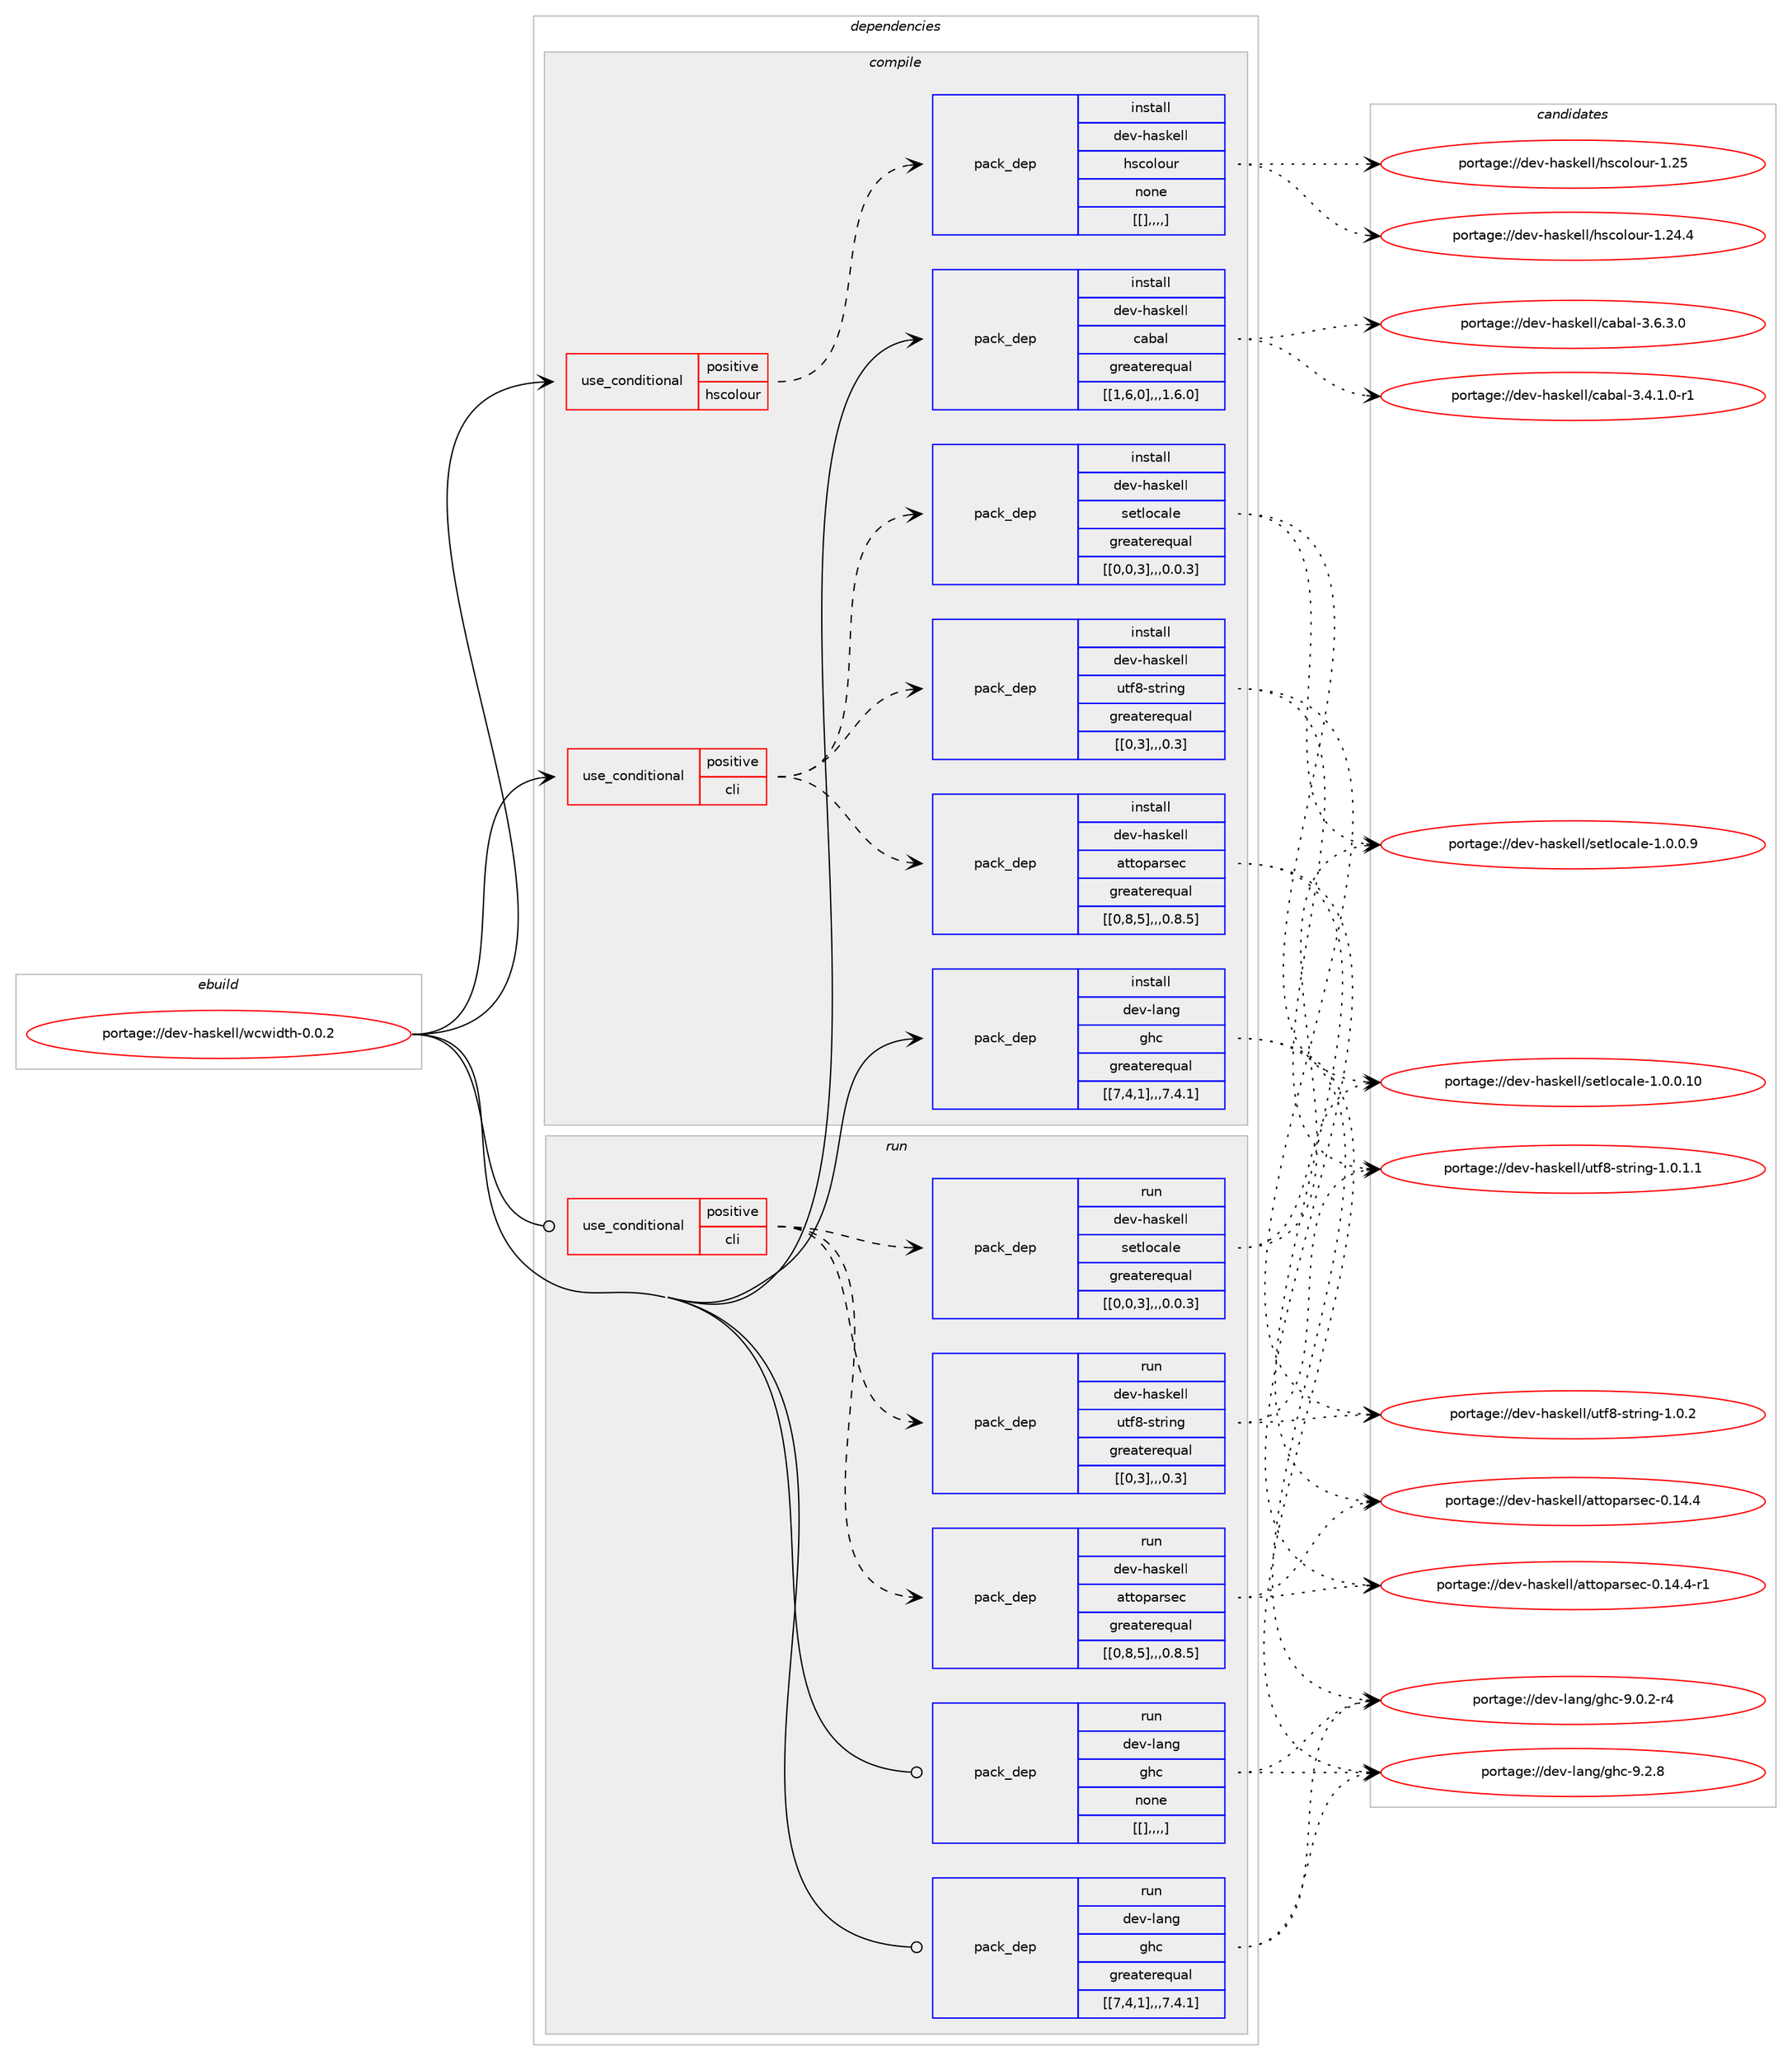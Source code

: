 digraph prolog {

# *************
# Graph options
# *************

newrank=true;
concentrate=true;
compound=true;
graph [rankdir=LR,fontname=Helvetica,fontsize=10,ranksep=1.5];#, ranksep=2.5, nodesep=0.2];
edge  [arrowhead=vee];
node  [fontname=Helvetica,fontsize=10];

# **********
# The ebuild
# **********

subgraph cluster_leftcol {
color=gray;
label=<<i>ebuild</i>>;
id [label="portage://dev-haskell/wcwidth-0.0.2", color=red, width=4, href="../dev-haskell/wcwidth-0.0.2.svg"];
}

# ****************
# The dependencies
# ****************

subgraph cluster_midcol {
color=gray;
label=<<i>dependencies</i>>;
subgraph cluster_compile {
fillcolor="#eeeeee";
style=filled;
label=<<i>compile</i>>;
subgraph cond21952 {
dependency91474 [label=<<TABLE BORDER="0" CELLBORDER="1" CELLSPACING="0" CELLPADDING="4"><TR><TD ROWSPAN="3" CELLPADDING="10">use_conditional</TD></TR><TR><TD>positive</TD></TR><TR><TD>cli</TD></TR></TABLE>>, shape=none, color=red];
subgraph pack68478 {
dependency91475 [label=<<TABLE BORDER="0" CELLBORDER="1" CELLSPACING="0" CELLPADDING="4" WIDTH="220"><TR><TD ROWSPAN="6" CELLPADDING="30">pack_dep</TD></TR><TR><TD WIDTH="110">install</TD></TR><TR><TD>dev-haskell</TD></TR><TR><TD>attoparsec</TD></TR><TR><TD>greaterequal</TD></TR><TR><TD>[[0,8,5],,,0.8.5]</TD></TR></TABLE>>, shape=none, color=blue];
}
dependency91474:e -> dependency91475:w [weight=20,style="dashed",arrowhead="vee"];
subgraph pack68479 {
dependency91476 [label=<<TABLE BORDER="0" CELLBORDER="1" CELLSPACING="0" CELLPADDING="4" WIDTH="220"><TR><TD ROWSPAN="6" CELLPADDING="30">pack_dep</TD></TR><TR><TD WIDTH="110">install</TD></TR><TR><TD>dev-haskell</TD></TR><TR><TD>setlocale</TD></TR><TR><TD>greaterequal</TD></TR><TR><TD>[[0,0,3],,,0.0.3]</TD></TR></TABLE>>, shape=none, color=blue];
}
dependency91474:e -> dependency91476:w [weight=20,style="dashed",arrowhead="vee"];
subgraph pack68480 {
dependency91477 [label=<<TABLE BORDER="0" CELLBORDER="1" CELLSPACING="0" CELLPADDING="4" WIDTH="220"><TR><TD ROWSPAN="6" CELLPADDING="30">pack_dep</TD></TR><TR><TD WIDTH="110">install</TD></TR><TR><TD>dev-haskell</TD></TR><TR><TD>utf8-string</TD></TR><TR><TD>greaterequal</TD></TR><TR><TD>[[0,3],,,0.3]</TD></TR></TABLE>>, shape=none, color=blue];
}
dependency91474:e -> dependency91477:w [weight=20,style="dashed",arrowhead="vee"];
}
id:e -> dependency91474:w [weight=20,style="solid",arrowhead="vee"];
subgraph cond21953 {
dependency91478 [label=<<TABLE BORDER="0" CELLBORDER="1" CELLSPACING="0" CELLPADDING="4"><TR><TD ROWSPAN="3" CELLPADDING="10">use_conditional</TD></TR><TR><TD>positive</TD></TR><TR><TD>hscolour</TD></TR></TABLE>>, shape=none, color=red];
subgraph pack68481 {
dependency91479 [label=<<TABLE BORDER="0" CELLBORDER="1" CELLSPACING="0" CELLPADDING="4" WIDTH="220"><TR><TD ROWSPAN="6" CELLPADDING="30">pack_dep</TD></TR><TR><TD WIDTH="110">install</TD></TR><TR><TD>dev-haskell</TD></TR><TR><TD>hscolour</TD></TR><TR><TD>none</TD></TR><TR><TD>[[],,,,]</TD></TR></TABLE>>, shape=none, color=blue];
}
dependency91478:e -> dependency91479:w [weight=20,style="dashed",arrowhead="vee"];
}
id:e -> dependency91478:w [weight=20,style="solid",arrowhead="vee"];
subgraph pack68482 {
dependency91480 [label=<<TABLE BORDER="0" CELLBORDER="1" CELLSPACING="0" CELLPADDING="4" WIDTH="220"><TR><TD ROWSPAN="6" CELLPADDING="30">pack_dep</TD></TR><TR><TD WIDTH="110">install</TD></TR><TR><TD>dev-haskell</TD></TR><TR><TD>cabal</TD></TR><TR><TD>greaterequal</TD></TR><TR><TD>[[1,6,0],,,1.6.0]</TD></TR></TABLE>>, shape=none, color=blue];
}
id:e -> dependency91480:w [weight=20,style="solid",arrowhead="vee"];
subgraph pack68483 {
dependency91481 [label=<<TABLE BORDER="0" CELLBORDER="1" CELLSPACING="0" CELLPADDING="4" WIDTH="220"><TR><TD ROWSPAN="6" CELLPADDING="30">pack_dep</TD></TR><TR><TD WIDTH="110">install</TD></TR><TR><TD>dev-lang</TD></TR><TR><TD>ghc</TD></TR><TR><TD>greaterequal</TD></TR><TR><TD>[[7,4,1],,,7.4.1]</TD></TR></TABLE>>, shape=none, color=blue];
}
id:e -> dependency91481:w [weight=20,style="solid",arrowhead="vee"];
}
subgraph cluster_compileandrun {
fillcolor="#eeeeee";
style=filled;
label=<<i>compile and run</i>>;
}
subgraph cluster_run {
fillcolor="#eeeeee";
style=filled;
label=<<i>run</i>>;
subgraph cond21954 {
dependency91482 [label=<<TABLE BORDER="0" CELLBORDER="1" CELLSPACING="0" CELLPADDING="4"><TR><TD ROWSPAN="3" CELLPADDING="10">use_conditional</TD></TR><TR><TD>positive</TD></TR><TR><TD>cli</TD></TR></TABLE>>, shape=none, color=red];
subgraph pack68484 {
dependency91483 [label=<<TABLE BORDER="0" CELLBORDER="1" CELLSPACING="0" CELLPADDING="4" WIDTH="220"><TR><TD ROWSPAN="6" CELLPADDING="30">pack_dep</TD></TR><TR><TD WIDTH="110">run</TD></TR><TR><TD>dev-haskell</TD></TR><TR><TD>attoparsec</TD></TR><TR><TD>greaterequal</TD></TR><TR><TD>[[0,8,5],,,0.8.5]</TD></TR></TABLE>>, shape=none, color=blue];
}
dependency91482:e -> dependency91483:w [weight=20,style="dashed",arrowhead="vee"];
subgraph pack68485 {
dependency91484 [label=<<TABLE BORDER="0" CELLBORDER="1" CELLSPACING="0" CELLPADDING="4" WIDTH="220"><TR><TD ROWSPAN="6" CELLPADDING="30">pack_dep</TD></TR><TR><TD WIDTH="110">run</TD></TR><TR><TD>dev-haskell</TD></TR><TR><TD>setlocale</TD></TR><TR><TD>greaterequal</TD></TR><TR><TD>[[0,0,3],,,0.0.3]</TD></TR></TABLE>>, shape=none, color=blue];
}
dependency91482:e -> dependency91484:w [weight=20,style="dashed",arrowhead="vee"];
subgraph pack68486 {
dependency91485 [label=<<TABLE BORDER="0" CELLBORDER="1" CELLSPACING="0" CELLPADDING="4" WIDTH="220"><TR><TD ROWSPAN="6" CELLPADDING="30">pack_dep</TD></TR><TR><TD WIDTH="110">run</TD></TR><TR><TD>dev-haskell</TD></TR><TR><TD>utf8-string</TD></TR><TR><TD>greaterequal</TD></TR><TR><TD>[[0,3],,,0.3]</TD></TR></TABLE>>, shape=none, color=blue];
}
dependency91482:e -> dependency91485:w [weight=20,style="dashed",arrowhead="vee"];
}
id:e -> dependency91482:w [weight=20,style="solid",arrowhead="odot"];
subgraph pack68487 {
dependency91486 [label=<<TABLE BORDER="0" CELLBORDER="1" CELLSPACING="0" CELLPADDING="4" WIDTH="220"><TR><TD ROWSPAN="6" CELLPADDING="30">pack_dep</TD></TR><TR><TD WIDTH="110">run</TD></TR><TR><TD>dev-lang</TD></TR><TR><TD>ghc</TD></TR><TR><TD>greaterequal</TD></TR><TR><TD>[[7,4,1],,,7.4.1]</TD></TR></TABLE>>, shape=none, color=blue];
}
id:e -> dependency91486:w [weight=20,style="solid",arrowhead="odot"];
subgraph pack68488 {
dependency91487 [label=<<TABLE BORDER="0" CELLBORDER="1" CELLSPACING="0" CELLPADDING="4" WIDTH="220"><TR><TD ROWSPAN="6" CELLPADDING="30">pack_dep</TD></TR><TR><TD WIDTH="110">run</TD></TR><TR><TD>dev-lang</TD></TR><TR><TD>ghc</TD></TR><TR><TD>none</TD></TR><TR><TD>[[],,,,]</TD></TR></TABLE>>, shape=none, color=blue];
}
id:e -> dependency91487:w [weight=20,style="solid",arrowhead="odot"];
}
}

# **************
# The candidates
# **************

subgraph cluster_choices {
rank=same;
color=gray;
label=<<i>candidates</i>>;

subgraph choice68478 {
color=black;
nodesep=1;
choice100101118451049711510710110810847971161161111129711411510199454846495246524511449 [label="portage://dev-haskell/attoparsec-0.14.4-r1", color=red, width=4,href="../dev-haskell/attoparsec-0.14.4-r1.svg"];
choice10010111845104971151071011081084797116116111112971141151019945484649524652 [label="portage://dev-haskell/attoparsec-0.14.4", color=red, width=4,href="../dev-haskell/attoparsec-0.14.4.svg"];
dependency91475:e -> choice100101118451049711510710110810847971161161111129711411510199454846495246524511449:w [style=dotted,weight="100"];
dependency91475:e -> choice10010111845104971151071011081084797116116111112971141151019945484649524652:w [style=dotted,weight="100"];
}
subgraph choice68479 {
color=black;
nodesep=1;
choice1001011184510497115107101108108471151011161081119997108101454946484648464948 [label="portage://dev-haskell/setlocale-1.0.0.10", color=red, width=4,href="../dev-haskell/setlocale-1.0.0.10.svg"];
choice10010111845104971151071011081084711510111610811199971081014549464846484657 [label="portage://dev-haskell/setlocale-1.0.0.9", color=red, width=4,href="../dev-haskell/setlocale-1.0.0.9.svg"];
dependency91476:e -> choice1001011184510497115107101108108471151011161081119997108101454946484648464948:w [style=dotted,weight="100"];
dependency91476:e -> choice10010111845104971151071011081084711510111610811199971081014549464846484657:w [style=dotted,weight="100"];
}
subgraph choice68480 {
color=black;
nodesep=1;
choice1001011184510497115107101108108471171161025645115116114105110103454946484650 [label="portage://dev-haskell/utf8-string-1.0.2", color=red, width=4,href="../dev-haskell/utf8-string-1.0.2.svg"];
choice10010111845104971151071011081084711711610256451151161141051101034549464846494649 [label="portage://dev-haskell/utf8-string-1.0.1.1", color=red, width=4,href="../dev-haskell/utf8-string-1.0.1.1.svg"];
dependency91477:e -> choice1001011184510497115107101108108471171161025645115116114105110103454946484650:w [style=dotted,weight="100"];
dependency91477:e -> choice10010111845104971151071011081084711711610256451151161141051101034549464846494649:w [style=dotted,weight="100"];
}
subgraph choice68481 {
color=black;
nodesep=1;
choice100101118451049711510710110810847104115991111081111171144549465053 [label="portage://dev-haskell/hscolour-1.25", color=red, width=4,href="../dev-haskell/hscolour-1.25.svg"];
choice1001011184510497115107101108108471041159911110811111711445494650524652 [label="portage://dev-haskell/hscolour-1.24.4", color=red, width=4,href="../dev-haskell/hscolour-1.24.4.svg"];
dependency91479:e -> choice100101118451049711510710110810847104115991111081111171144549465053:w [style=dotted,weight="100"];
dependency91479:e -> choice1001011184510497115107101108108471041159911110811111711445494650524652:w [style=dotted,weight="100"];
}
subgraph choice68482 {
color=black;
nodesep=1;
choice100101118451049711510710110810847999798971084551465446514648 [label="portage://dev-haskell/cabal-3.6.3.0", color=red, width=4,href="../dev-haskell/cabal-3.6.3.0.svg"];
choice1001011184510497115107101108108479997989710845514652464946484511449 [label="portage://dev-haskell/cabal-3.4.1.0-r1", color=red, width=4,href="../dev-haskell/cabal-3.4.1.0-r1.svg"];
dependency91480:e -> choice100101118451049711510710110810847999798971084551465446514648:w [style=dotted,weight="100"];
dependency91480:e -> choice1001011184510497115107101108108479997989710845514652464946484511449:w [style=dotted,weight="100"];
}
subgraph choice68483 {
color=black;
nodesep=1;
choice10010111845108971101034710310499455746504656 [label="portage://dev-lang/ghc-9.2.8", color=red, width=4,href="../dev-lang/ghc-9.2.8.svg"];
choice100101118451089711010347103104994557464846504511452 [label="portage://dev-lang/ghc-9.0.2-r4", color=red, width=4,href="../dev-lang/ghc-9.0.2-r4.svg"];
dependency91481:e -> choice10010111845108971101034710310499455746504656:w [style=dotted,weight="100"];
dependency91481:e -> choice100101118451089711010347103104994557464846504511452:w [style=dotted,weight="100"];
}
subgraph choice68484 {
color=black;
nodesep=1;
choice100101118451049711510710110810847971161161111129711411510199454846495246524511449 [label="portage://dev-haskell/attoparsec-0.14.4-r1", color=red, width=4,href="../dev-haskell/attoparsec-0.14.4-r1.svg"];
choice10010111845104971151071011081084797116116111112971141151019945484649524652 [label="portage://dev-haskell/attoparsec-0.14.4", color=red, width=4,href="../dev-haskell/attoparsec-0.14.4.svg"];
dependency91483:e -> choice100101118451049711510710110810847971161161111129711411510199454846495246524511449:w [style=dotted,weight="100"];
dependency91483:e -> choice10010111845104971151071011081084797116116111112971141151019945484649524652:w [style=dotted,weight="100"];
}
subgraph choice68485 {
color=black;
nodesep=1;
choice1001011184510497115107101108108471151011161081119997108101454946484648464948 [label="portage://dev-haskell/setlocale-1.0.0.10", color=red, width=4,href="../dev-haskell/setlocale-1.0.0.10.svg"];
choice10010111845104971151071011081084711510111610811199971081014549464846484657 [label="portage://dev-haskell/setlocale-1.0.0.9", color=red, width=4,href="../dev-haskell/setlocale-1.0.0.9.svg"];
dependency91484:e -> choice1001011184510497115107101108108471151011161081119997108101454946484648464948:w [style=dotted,weight="100"];
dependency91484:e -> choice10010111845104971151071011081084711510111610811199971081014549464846484657:w [style=dotted,weight="100"];
}
subgraph choice68486 {
color=black;
nodesep=1;
choice1001011184510497115107101108108471171161025645115116114105110103454946484650 [label="portage://dev-haskell/utf8-string-1.0.2", color=red, width=4,href="../dev-haskell/utf8-string-1.0.2.svg"];
choice10010111845104971151071011081084711711610256451151161141051101034549464846494649 [label="portage://dev-haskell/utf8-string-1.0.1.1", color=red, width=4,href="../dev-haskell/utf8-string-1.0.1.1.svg"];
dependency91485:e -> choice1001011184510497115107101108108471171161025645115116114105110103454946484650:w [style=dotted,weight="100"];
dependency91485:e -> choice10010111845104971151071011081084711711610256451151161141051101034549464846494649:w [style=dotted,weight="100"];
}
subgraph choice68487 {
color=black;
nodesep=1;
choice10010111845108971101034710310499455746504656 [label="portage://dev-lang/ghc-9.2.8", color=red, width=4,href="../dev-lang/ghc-9.2.8.svg"];
choice100101118451089711010347103104994557464846504511452 [label="portage://dev-lang/ghc-9.0.2-r4", color=red, width=4,href="../dev-lang/ghc-9.0.2-r4.svg"];
dependency91486:e -> choice10010111845108971101034710310499455746504656:w [style=dotted,weight="100"];
dependency91486:e -> choice100101118451089711010347103104994557464846504511452:w [style=dotted,weight="100"];
}
subgraph choice68488 {
color=black;
nodesep=1;
choice10010111845108971101034710310499455746504656 [label="portage://dev-lang/ghc-9.2.8", color=red, width=4,href="../dev-lang/ghc-9.2.8.svg"];
choice100101118451089711010347103104994557464846504511452 [label="portage://dev-lang/ghc-9.0.2-r4", color=red, width=4,href="../dev-lang/ghc-9.0.2-r4.svg"];
dependency91487:e -> choice10010111845108971101034710310499455746504656:w [style=dotted,weight="100"];
dependency91487:e -> choice100101118451089711010347103104994557464846504511452:w [style=dotted,weight="100"];
}
}

}
